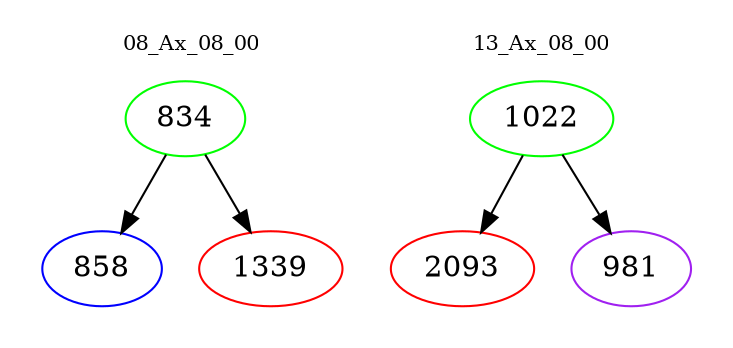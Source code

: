 digraph{
subgraph cluster_0 {
color = white
label = "08_Ax_08_00";
fontsize=10;
T0_834 [label="834", color="green"]
T0_834 -> T0_858 [color="black"]
T0_858 [label="858", color="blue"]
T0_834 -> T0_1339 [color="black"]
T0_1339 [label="1339", color="red"]
}
subgraph cluster_1 {
color = white
label = "13_Ax_08_00";
fontsize=10;
T1_1022 [label="1022", color="green"]
T1_1022 -> T1_2093 [color="black"]
T1_2093 [label="2093", color="red"]
T1_1022 -> T1_981 [color="black"]
T1_981 [label="981", color="purple"]
}
}
